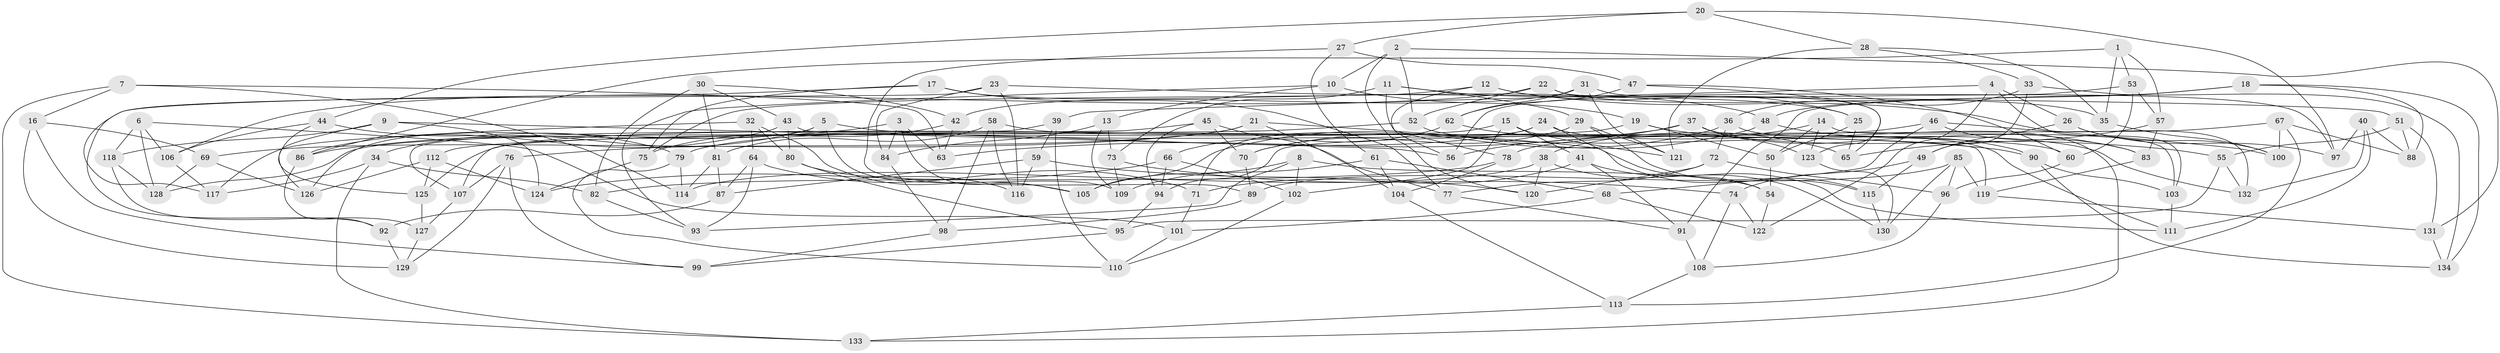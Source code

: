 // coarse degree distribution, {3: 0.014925373134328358, 6: 0.6417910447761194, 5: 0.14925373134328357, 4: 0.13432835820895522, 7: 0.014925373134328358, 8: 0.014925373134328358, 9: 0.029850746268656716}
// Generated by graph-tools (version 1.1) at 2025/38/03/04/25 23:38:18]
// undirected, 134 vertices, 268 edges
graph export_dot {
  node [color=gray90,style=filled];
  1;
  2;
  3;
  4;
  5;
  6;
  7;
  8;
  9;
  10;
  11;
  12;
  13;
  14;
  15;
  16;
  17;
  18;
  19;
  20;
  21;
  22;
  23;
  24;
  25;
  26;
  27;
  28;
  29;
  30;
  31;
  32;
  33;
  34;
  35;
  36;
  37;
  38;
  39;
  40;
  41;
  42;
  43;
  44;
  45;
  46;
  47;
  48;
  49;
  50;
  51;
  52;
  53;
  54;
  55;
  56;
  57;
  58;
  59;
  60;
  61;
  62;
  63;
  64;
  65;
  66;
  67;
  68;
  69;
  70;
  71;
  72;
  73;
  74;
  75;
  76;
  77;
  78;
  79;
  80;
  81;
  82;
  83;
  84;
  85;
  86;
  87;
  88;
  89;
  90;
  91;
  92;
  93;
  94;
  95;
  96;
  97;
  98;
  99;
  100;
  101;
  102;
  103;
  104;
  105;
  106;
  107;
  108;
  109;
  110;
  111;
  112;
  113;
  114;
  115;
  116;
  117;
  118;
  119;
  120;
  121;
  122;
  123;
  124;
  125;
  126;
  127;
  128;
  129;
  130;
  131;
  132;
  133;
  134;
  1 -- 53;
  1 -- 35;
  1 -- 57;
  1 -- 86;
  2 -- 131;
  2 -- 52;
  2 -- 120;
  2 -- 10;
  3 -- 63;
  3 -- 84;
  3 -- 105;
  3 -- 86;
  4 -- 122;
  4 -- 103;
  4 -- 26;
  4 -- 39;
  5 -- 90;
  5 -- 109;
  5 -- 34;
  5 -- 126;
  6 -- 106;
  6 -- 128;
  6 -- 101;
  6 -- 118;
  7 -- 16;
  7 -- 114;
  7 -- 133;
  7 -- 63;
  8 -- 54;
  8 -- 102;
  8 -- 93;
  8 -- 105;
  9 -- 126;
  9 -- 56;
  9 -- 118;
  9 -- 124;
  10 -- 13;
  10 -- 19;
  10 -- 93;
  11 -- 73;
  11 -- 25;
  11 -- 78;
  11 -- 29;
  12 -- 56;
  12 -- 75;
  12 -- 132;
  12 -- 25;
  13 -- 84;
  13 -- 109;
  13 -- 73;
  14 -- 38;
  14 -- 123;
  14 -- 50;
  14 -- 103;
  15 -- 128;
  15 -- 41;
  15 -- 102;
  15 -- 121;
  16 -- 129;
  16 -- 69;
  16 -- 99;
  17 -- 117;
  17 -- 77;
  17 -- 75;
  17 -- 48;
  18 -- 91;
  18 -- 134;
  18 -- 88;
  18 -- 48;
  19 -- 50;
  19 -- 55;
  19 -- 125;
  20 -- 28;
  20 -- 27;
  20 -- 97;
  20 -- 44;
  21 -- 115;
  21 -- 76;
  21 -- 104;
  21 -- 69;
  22 -- 35;
  22 -- 65;
  22 -- 52;
  22 -- 106;
  23 -- 84;
  23 -- 51;
  23 -- 92;
  23 -- 116;
  24 -- 54;
  24 -- 71;
  24 -- 79;
  24 -- 111;
  25 -- 65;
  25 -- 50;
  26 -- 49;
  26 -- 100;
  26 -- 97;
  27 -- 89;
  27 -- 61;
  27 -- 47;
  28 -- 121;
  28 -- 33;
  28 -- 35;
  29 -- 115;
  29 -- 70;
  29 -- 121;
  30 -- 43;
  30 -- 82;
  30 -- 81;
  30 -- 42;
  31 -- 62;
  31 -- 42;
  31 -- 121;
  31 -- 97;
  32 -- 117;
  32 -- 64;
  32 -- 105;
  32 -- 80;
  33 -- 49;
  33 -- 134;
  33 -- 36;
  34 -- 117;
  34 -- 133;
  34 -- 82;
  35 -- 100;
  36 -- 133;
  36 -- 105;
  36 -- 72;
  37 -- 63;
  37 -- 123;
  37 -- 90;
  37 -- 56;
  38 -- 114;
  38 -- 120;
  38 -- 130;
  39 -- 110;
  39 -- 59;
  39 -- 107;
  40 -- 97;
  40 -- 111;
  40 -- 88;
  40 -- 132;
  41 -- 91;
  41 -- 111;
  41 -- 71;
  42 -- 75;
  42 -- 63;
  43 -- 119;
  43 -- 80;
  43 -- 86;
  44 -- 106;
  44 -- 125;
  44 -- 79;
  45 -- 77;
  45 -- 94;
  45 -- 70;
  45 -- 107;
  46 -- 83;
  46 -- 100;
  46 -- 68;
  46 -- 78;
  47 -- 123;
  47 -- 60;
  47 -- 62;
  48 -- 70;
  48 -- 83;
  49 -- 74;
  49 -- 115;
  50 -- 54;
  51 -- 88;
  51 -- 131;
  51 -- 55;
  52 -- 132;
  52 -- 112;
  53 -- 56;
  53 -- 57;
  53 -- 60;
  54 -- 122;
  55 -- 95;
  55 -- 132;
  57 -- 65;
  57 -- 83;
  58 -- 81;
  58 -- 98;
  58 -- 116;
  58 -- 60;
  59 -- 120;
  59 -- 116;
  59 -- 87;
  60 -- 96;
  61 -- 109;
  61 -- 104;
  61 -- 68;
  62 -- 65;
  62 -- 66;
  64 -- 93;
  64 -- 87;
  64 -- 71;
  66 -- 94;
  66 -- 102;
  66 -- 124;
  67 -- 94;
  67 -- 100;
  67 -- 88;
  67 -- 113;
  68 -- 122;
  68 -- 101;
  69 -- 128;
  69 -- 126;
  70 -- 89;
  71 -- 101;
  72 -- 120;
  72 -- 77;
  72 -- 96;
  73 -- 109;
  73 -- 74;
  74 -- 108;
  74 -- 122;
  75 -- 124;
  76 -- 129;
  76 -- 107;
  76 -- 99;
  77 -- 91;
  78 -- 104;
  78 -- 82;
  79 -- 114;
  79 -- 110;
  80 -- 116;
  80 -- 95;
  81 -- 87;
  81 -- 114;
  82 -- 93;
  83 -- 119;
  84 -- 98;
  85 -- 119;
  85 -- 130;
  85 -- 96;
  85 -- 89;
  86 -- 92;
  87 -- 92;
  89 -- 98;
  90 -- 103;
  90 -- 134;
  91 -- 108;
  92 -- 129;
  94 -- 95;
  95 -- 99;
  96 -- 108;
  98 -- 99;
  101 -- 110;
  102 -- 110;
  103 -- 111;
  104 -- 113;
  106 -- 117;
  107 -- 127;
  108 -- 113;
  112 -- 125;
  112 -- 124;
  112 -- 126;
  113 -- 133;
  115 -- 130;
  118 -- 127;
  118 -- 128;
  119 -- 131;
  123 -- 130;
  125 -- 127;
  127 -- 129;
  131 -- 134;
}
